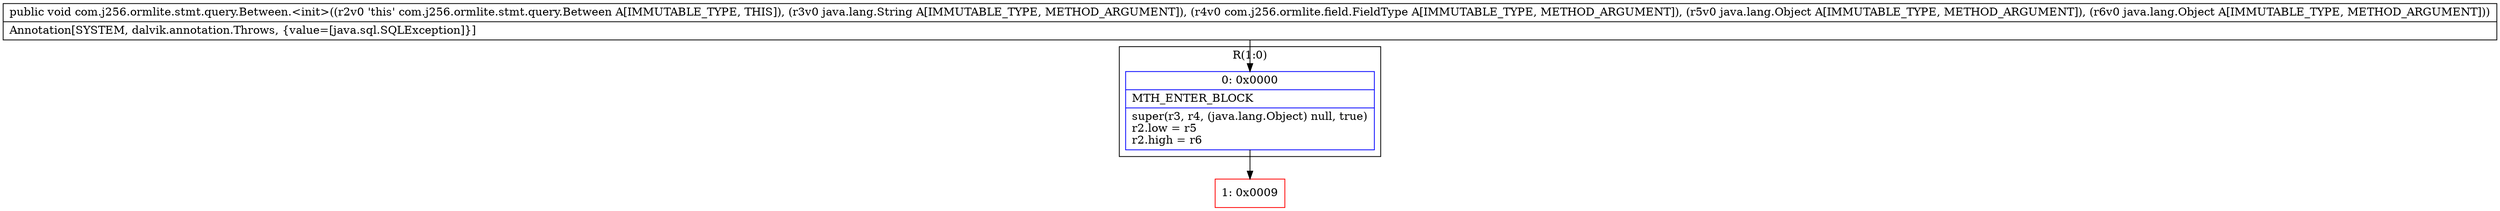 digraph "CFG forcom.j256.ormlite.stmt.query.Between.\<init\>(Ljava\/lang\/String;Lcom\/j256\/ormlite\/field\/FieldType;Ljava\/lang\/Object;Ljava\/lang\/Object;)V" {
subgraph cluster_Region_2079011688 {
label = "R(1:0)";
node [shape=record,color=blue];
Node_0 [shape=record,label="{0\:\ 0x0000|MTH_ENTER_BLOCK\l|super(r3, r4, (java.lang.Object) null, true)\lr2.low = r5\lr2.high = r6\l}"];
}
Node_1 [shape=record,color=red,label="{1\:\ 0x0009}"];
MethodNode[shape=record,label="{public void com.j256.ormlite.stmt.query.Between.\<init\>((r2v0 'this' com.j256.ormlite.stmt.query.Between A[IMMUTABLE_TYPE, THIS]), (r3v0 java.lang.String A[IMMUTABLE_TYPE, METHOD_ARGUMENT]), (r4v0 com.j256.ormlite.field.FieldType A[IMMUTABLE_TYPE, METHOD_ARGUMENT]), (r5v0 java.lang.Object A[IMMUTABLE_TYPE, METHOD_ARGUMENT]), (r6v0 java.lang.Object A[IMMUTABLE_TYPE, METHOD_ARGUMENT]))  | Annotation[SYSTEM, dalvik.annotation.Throws, \{value=[java.sql.SQLException]\}]\l}"];
MethodNode -> Node_0;
Node_0 -> Node_1;
}

